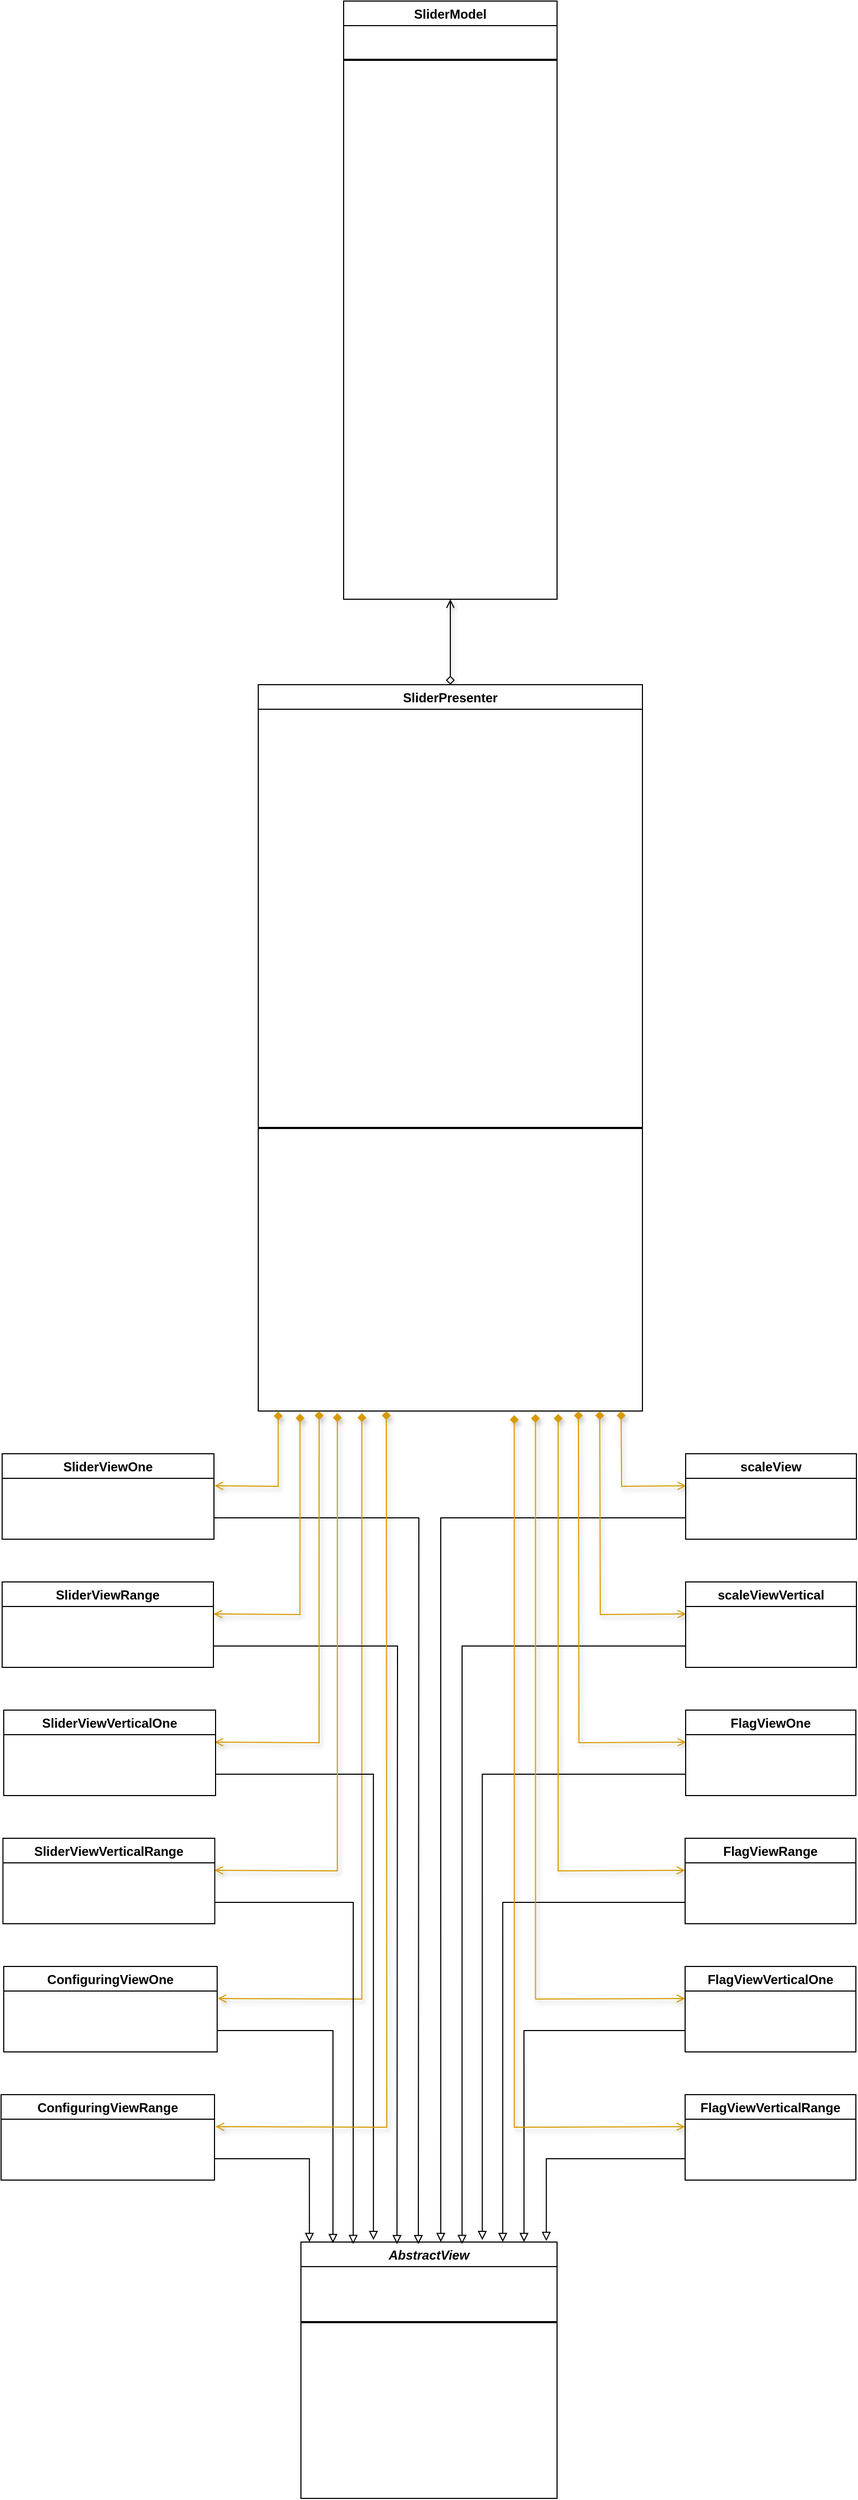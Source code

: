 <mxfile>
    <diagram id="OUbmnmgiFA35l-AEfBl3" name="Страница 1">
        <mxGraphModel dx="603" dy="683" grid="1" gridSize="10" guides="1" tooltips="1" connect="1" arrows="1" fold="1" page="1" pageScale="1" pageWidth="827" pageHeight="1169" math="0" shadow="0">
            <root>
                <mxCell id="0"/>
                <mxCell id="1" parent="0"/>
                <mxCell id="293" style="edgeStyle=orthogonalEdgeStyle;rounded=0;orthogonalLoop=1;jettySize=auto;html=1;exitX=0.5;exitY=1;exitDx=0;exitDy=0;entryX=0.5;entryY=0;entryDx=0;entryDy=0;shadow=1;endArrow=diamond;endFill=0;strokeWidth=1;startArrow=open;startFill=0;" edge="1" parent="1" source="3" target="72">
                    <mxGeometry relative="1" as="geometry"/>
                </mxCell>
                <mxCell id="3" value="SliderModel" style="swimlane;" parent="1" vertex="1">
                    <mxGeometry x="1160" width="200" height="560" as="geometry">
                        <mxRectangle x="314" y="80" width="100" height="23" as="alternateBounds"/>
                    </mxGeometry>
                </mxCell>
                <mxCell id="4" value="&lt;font color=&quot;#ffffff&quot;&gt;- state&lt;/font&gt;" style="text;html=1;align=left;verticalAlign=middle;resizable=0;points=[];autosize=1;" parent="3" vertex="1">
                    <mxGeometry x="10" y="30" width="50" height="20" as="geometry"/>
                </mxCell>
                <mxCell id="5" value="" style="line;strokeWidth=2;html=1;" parent="3" vertex="1">
                    <mxGeometry y="50" width="200" height="10" as="geometry"/>
                </mxCell>
                <mxCell id="8" value="&lt;div style=&quot;line-height: 19px&quot;&gt;&lt;font style=&quot;font-size: 12px&quot; color=&quot;#ffffff&quot;&gt;+ get&amp;nbsp;maxValue()&lt;/font&gt;&lt;/div&gt;" style="text;html=1;align=left;verticalAlign=middle;resizable=0;points=[];autosize=1;" parent="3" vertex="1">
                    <mxGeometry x="10" y="140" width="110" height="20" as="geometry"/>
                </mxCell>
                <mxCell id="9" value="&lt;div style=&quot;line-height: 19px&quot;&gt;&lt;font style=&quot;font-size: 12px&quot; color=&quot;#ffffff&quot;&gt;+ get fromValue()&lt;/font&gt;&lt;/div&gt;" style="text;html=1;align=left;verticalAlign=middle;resizable=0;points=[];autosize=1;" parent="3" vertex="1">
                    <mxGeometry x="10" y="80" width="110" height="20" as="geometry"/>
                </mxCell>
                <mxCell id="12" value="&lt;div style=&quot;line-height: 19px&quot;&gt;&lt;span style=&quot;color: rgb(255 , 255 , 255)&quot;&gt;+ get rangeValue()&lt;/span&gt;&lt;br&gt;&lt;/div&gt;" style="text;html=1;align=left;verticalAlign=middle;resizable=0;points=[];autosize=1;" parent="3" vertex="1">
                    <mxGeometry x="10" y="180" width="110" height="20" as="geometry"/>
                </mxCell>
                <mxCell id="13" value="&lt;div style=&quot;line-height: 19px&quot;&gt;&lt;span style=&quot;color: rgb(255 , 255 , 255)&quot;&gt;+ get flagValue()&lt;/span&gt;&lt;br&gt;&lt;/div&gt;" style="text;html=1;align=left;verticalAlign=middle;resizable=0;points=[];autosize=1;" parent="3" vertex="1">
                    <mxGeometry x="10" y="60" width="100" height="20" as="geometry"/>
                </mxCell>
                <mxCell id="14" value="&lt;div style=&quot;line-height: 19px&quot;&gt;&lt;span style=&quot;color: rgb(255 , 255 , 255)&quot;&gt;+ get scaleValue()&lt;/span&gt;&lt;br&gt;&lt;/div&gt;" style="text;html=1;align=left;verticalAlign=middle;resizable=0;points=[];autosize=1;" parent="3" vertex="1">
                    <mxGeometry x="9" y="200" width="110" height="20" as="geometry"/>
                </mxCell>
                <mxCell id="17" value="&lt;div style=&quot;line-height: 19px&quot;&gt;&lt;font style=&quot;font-size: 12px&quot; color=&quot;#ffffff&quot;&gt;+ set&amp;nbsp;maxValue(value)&lt;/font&gt;&lt;/div&gt;" style="text;html=1;align=left;verticalAlign=middle;resizable=0;points=[];autosize=1;" parent="3" vertex="1">
                    <mxGeometry x="10" y="380" width="130" height="20" as="geometry"/>
                </mxCell>
                <mxCell id="18" value="&lt;div style=&quot;line-height: 19px&quot;&gt;&lt;font style=&quot;font-size: 12px&quot; color=&quot;#ffffff&quot;&gt;+ set fromValue(value)&lt;/font&gt;&lt;/div&gt;" style="text;html=1;align=left;verticalAlign=middle;resizable=0;points=[];autosize=1;" parent="3" vertex="1">
                    <mxGeometry x="10" y="320" width="140" height="20" as="geometry"/>
                </mxCell>
                <mxCell id="21" value="&lt;div style=&quot;line-height: 19px&quot;&gt;&lt;font style=&quot;font-size: 12px&quot; color=&quot;#ffffff&quot;&gt;+ set rangeValue(value)&lt;/font&gt;&lt;/div&gt;" style="text;html=1;align=left;verticalAlign=middle;resizable=0;points=[];autosize=1;" parent="3" vertex="1">
                    <mxGeometry x="10" y="420" width="140" height="20" as="geometry"/>
                </mxCell>
                <mxCell id="22" value="&lt;div style=&quot;line-height: 19px&quot;&gt;&lt;font style=&quot;font-size: 12px&quot; color=&quot;#ffffff&quot;&gt;+ set flagValue(value)&lt;/font&gt;&lt;/div&gt;" style="text;html=1;align=left;verticalAlign=middle;resizable=0;points=[];autosize=1;" parent="3" vertex="1">
                    <mxGeometry x="10" y="300" width="130" height="20" as="geometry"/>
                </mxCell>
                <mxCell id="23" value="&lt;div style=&quot;line-height: 19px&quot;&gt;&lt;font style=&quot;font-size: 12px&quot; color=&quot;#ffffff&quot;&gt;+ set scaleValue(value)&lt;/font&gt;&lt;/div&gt;" style="text;html=1;align=left;verticalAlign=middle;resizable=0;points=[];autosize=1;" parent="3" vertex="1">
                    <mxGeometry x="10" y="440" width="140" height="20" as="geometry"/>
                </mxCell>
                <mxCell id="131" value="&lt;div style=&quot;line-height: 19px&quot;&gt;&lt;font style=&quot;font-size: 12px&quot; color=&quot;#ffffff&quot;&gt;+ get&amp;nbsp;mainValue()&lt;/font&gt;&lt;/div&gt;" style="text;html=1;align=left;verticalAlign=middle;resizable=0;points=[];autosize=1;" parent="3" vertex="1">
                    <mxGeometry x="10" y="120" width="110" height="20" as="geometry"/>
                </mxCell>
                <mxCell id="6" value="&lt;div style=&quot;line-height: 19px&quot;&gt;&lt;font style=&quot;font-size: 12px&quot; color=&quot;#ffffff&quot;&gt;+ get&amp;nbsp;minValue()&lt;/font&gt;&lt;/div&gt;" style="text;html=1;align=left;verticalAlign=middle;resizable=0;points=[];autosize=1;" parent="3" vertex="1">
                    <mxGeometry x="10" y="160" width="100" height="20" as="geometry"/>
                </mxCell>
                <mxCell id="10" value="&lt;div style=&quot;line-height: 19px&quot;&gt;&lt;span style=&quot;color: rgb(255 , 255 , 255)&quot;&gt;+ get stepValue()&lt;/span&gt;&lt;br&gt;&lt;/div&gt;" style="text;html=1;align=left;verticalAlign=middle;resizable=0;points=[];autosize=1;" parent="3" vertex="1">
                    <mxGeometry x="10" y="220" width="110" height="20" as="geometry"/>
                </mxCell>
                <mxCell id="129" value="&lt;div style=&quot;line-height: 19px&quot;&gt;&lt;font style=&quot;font-size: 12px&quot; color=&quot;#ffffff&quot;&gt;+ get toValue()&lt;/font&gt;&lt;/div&gt;" style="text;html=1;align=left;verticalAlign=middle;resizable=0;points=[];autosize=1;" parent="3" vertex="1">
                    <mxGeometry x="10" y="240" width="90" height="20" as="geometry"/>
                </mxCell>
                <mxCell id="11" value="&lt;div style=&quot;line-height: 19px&quot;&gt;&lt;span style=&quot;color: rgb(255 , 255 , 255)&quot;&gt;+ get viewValue()&lt;/span&gt;&lt;br&gt;&lt;/div&gt;" style="text;html=1;align=left;verticalAlign=middle;resizable=0;points=[];autosize=1;" parent="3" vertex="1">
                    <mxGeometry x="10" y="280" width="110" height="20" as="geometry"/>
                </mxCell>
                <mxCell id="132" value="&lt;div style=&quot;line-height: 19px&quot;&gt;&lt;font style=&quot;font-size: 12px&quot; color=&quot;#ffffff&quot;&gt;+ set&amp;nbsp;mainValue(value)&lt;/font&gt;&lt;/div&gt;" style="text;html=1;align=left;verticalAlign=middle;resizable=0;points=[];autosize=1;" parent="3" vertex="1">
                    <mxGeometry x="10" y="360" width="140" height="20" as="geometry"/>
                </mxCell>
                <mxCell id="16" value="&lt;div style=&quot;line-height: 19px&quot;&gt;&lt;font style=&quot;font-size: 12px&quot; color=&quot;#ffffff&quot;&gt;+ set&amp;nbsp;minValue(value)&lt;/font&gt;&lt;/div&gt;" style="text;html=1;align=left;verticalAlign=middle;resizable=0;points=[];autosize=1;" parent="3" vertex="1">
                    <mxGeometry x="10" y="400" width="130" height="20" as="geometry"/>
                </mxCell>
                <mxCell id="19" value="&lt;div style=&quot;line-height: 19px&quot;&gt;&lt;font style=&quot;font-size: 12px&quot; color=&quot;#ffffff&quot;&gt;+ set stepValue(value)&lt;/font&gt;&lt;/div&gt;" style="text;html=1;align=left;verticalAlign=middle;resizable=0;points=[];autosize=1;" parent="3" vertex="1">
                    <mxGeometry x="10" y="460" width="130" height="20" as="geometry"/>
                </mxCell>
                <mxCell id="130" value="&lt;div style=&quot;line-height: 19px&quot;&gt;&lt;font style=&quot;font-size: 12px&quot; color=&quot;#ffffff&quot;&gt;+ set toValue(value)&lt;/font&gt;&lt;/div&gt;" style="text;html=1;align=left;verticalAlign=middle;resizable=0;points=[];autosize=1;" parent="3" vertex="1">
                    <mxGeometry x="10" y="480" width="120" height="20" as="geometry"/>
                </mxCell>
                <mxCell id="20" value="&lt;div style=&quot;line-height: 19px&quot;&gt;&lt;font style=&quot;font-size: 12px&quot; color=&quot;#ffffff&quot;&gt;+ set viewValue(value)&lt;/font&gt;&lt;/div&gt;" style="text;html=1;align=left;verticalAlign=middle;resizable=0;points=[];autosize=1;" parent="3" vertex="1">
                    <mxGeometry x="10" y="520" width="140" height="20" as="geometry"/>
                </mxCell>
                <mxCell id="239" value="&lt;div style=&quot;line-height: 19px&quot;&gt;&lt;font style=&quot;font-size: 12px&quot; color=&quot;#ffffff&quot;&gt;+ set fromPercentValue(value)&lt;/font&gt;&lt;/div&gt;" style="text;html=1;align=left;verticalAlign=middle;resizable=0;points=[];autosize=1;" parent="3" vertex="1">
                    <mxGeometry x="10" y="340" width="180" height="20" as="geometry"/>
                </mxCell>
                <mxCell id="240" value="&lt;div style=&quot;line-height: 19px&quot;&gt;&lt;font style=&quot;font-size: 12px&quot; color=&quot;#ffffff&quot;&gt;+ get fromPercentValue()&lt;/font&gt;&lt;/div&gt;" style="text;html=1;align=left;verticalAlign=middle;resizable=0;points=[];autosize=1;" parent="3" vertex="1">
                    <mxGeometry x="10" y="100" width="150" height="20" as="geometry"/>
                </mxCell>
                <mxCell id="241" value="&lt;div style=&quot;line-height: 19px&quot;&gt;&lt;font style=&quot;font-size: 12px&quot; color=&quot;#ffffff&quot;&gt;+ get toPercentValue()&lt;/font&gt;&lt;/div&gt;" style="text;html=1;align=left;verticalAlign=middle;resizable=0;points=[];autosize=1;" parent="3" vertex="1">
                    <mxGeometry x="10" y="260" width="140" height="20" as="geometry"/>
                </mxCell>
                <mxCell id="242" value="&lt;div style=&quot;line-height: 19px&quot;&gt;&lt;font style=&quot;font-size: 12px&quot; color=&quot;#ffffff&quot;&gt;+ set toPercentValue(value)&lt;/font&gt;&lt;/div&gt;" style="text;html=1;align=left;verticalAlign=middle;resizable=0;points=[];autosize=1;" parent="3" vertex="1">
                    <mxGeometry x="10" y="500" width="160" height="20" as="geometry"/>
                </mxCell>
                <mxCell id="24" value="AbstractView" style="swimlane;fontStyle=3" parent="1" vertex="1">
                    <mxGeometry x="1120" y="2098" width="240" height="240" as="geometry"/>
                </mxCell>
                <mxCell id="27" value="&lt;div style=&quot;line-height: 19px&quot;&gt;&lt;font style=&quot;font-size: 12px&quot; color=&quot;#ffffff&quot;&gt;+ get element()&lt;/font&gt;&lt;/div&gt;" style="text;html=1;align=left;verticalAlign=middle;resizable=0;points=[];autosize=1;" parent="24" vertex="1">
                    <mxGeometry x="10" y="100" width="100" height="20" as="geometry"/>
                </mxCell>
                <mxCell id="28" value="&lt;div style=&quot;line-height: 19px&quot;&gt;&lt;font style=&quot;font-size: 12px&quot; color=&quot;#ffffff&quot;&gt;# get className()&lt;/font&gt;&lt;/div&gt;" style="text;html=1;align=left;verticalAlign=middle;resizable=0;points=[];autosize=1;" parent="24" vertex="1">
                    <mxGeometry x="10" y="80" width="110" height="20" as="geometry"/>
                </mxCell>
                <mxCell id="29" value="&lt;div style=&quot;line-height: 19px&quot;&gt;&lt;font style=&quot;font-size: 12px&quot; color=&quot;#ffffff&quot;&gt;# get template()&lt;/font&gt;&lt;/div&gt;" style="text;html=1;align=left;verticalAlign=middle;resizable=0;points=[];autosize=1;" parent="24" vertex="1">
                    <mxGeometry x="10" y="140" width="100" height="20" as="geometry"/>
                </mxCell>
                <mxCell id="32" value="&lt;div style=&quot;line-height: 19px&quot;&gt;&lt;span style=&quot;color: rgb(255 , 255 , 255)&quot;&gt;# bind()&lt;/span&gt;&lt;br&gt;&lt;/div&gt;" style="text;html=1;align=left;verticalAlign=middle;resizable=0;points=[];autosize=1;" parent="24" vertex="1">
                    <mxGeometry x="10" y="160" width="60" height="20" as="geometry"/>
                </mxCell>
                <mxCell id="33" value="&lt;div style=&quot;line-height: 19px&quot;&gt;&lt;span style=&quot;color: rgb(255 , 255 , 255)&quot;&gt;- createElement(&lt;/span&gt;&lt;span style=&quot;color: rgb(255 , 255 , 255)&quot;&gt;template,&amp;nbsp;&lt;/span&gt;&lt;span style=&quot;color: rgb(255 , 255 , 255)&quot;&gt;className&lt;/span&gt;&lt;span style=&quot;color: rgb(255 , 255 , 255)&quot;&gt;)&lt;/span&gt;&lt;/div&gt;" style="text;html=1;align=left;verticalAlign=middle;resizable=0;points=[];autosize=1;" parent="24" vertex="1">
                    <mxGeometry x="10" y="180" width="220" height="20" as="geometry"/>
                </mxCell>
                <mxCell id="43" value="&lt;font color=&quot;#ffffff&quot;&gt;- elem&lt;/font&gt;" style="text;html=1;align=left;verticalAlign=middle;resizable=0;points=[];autosize=1;" parent="24" vertex="1">
                    <mxGeometry x="10" y="30" width="50" height="20" as="geometry"/>
                </mxCell>
                <mxCell id="44" value="" style="line;strokeWidth=2;html=1;" parent="24" vertex="1">
                    <mxGeometry y="70" width="240" height="10" as="geometry"/>
                </mxCell>
                <mxCell id="95" value="&lt;font color=&quot;#ffffff&quot;&gt;+ sliderModel&lt;/font&gt;" style="text;html=1;align=left;verticalAlign=middle;resizable=0;points=[];autosize=1;" parent="24" vertex="1">
                    <mxGeometry x="10" y="50" width="90" height="20" as="geometry"/>
                </mxCell>
                <mxCell id="31" value="&lt;div style=&quot;line-height: 19px&quot;&gt;&lt;span style=&quot;color: rgb(255 , 255 , 255)&quot;&gt;- render()&lt;/span&gt;&lt;br&gt;&lt;/div&gt;" style="text;html=1;align=left;verticalAlign=middle;resizable=0;points=[];autosize=1;" parent="24" vertex="1">
                    <mxGeometry x="10" y="200" width="70" height="20" as="geometry"/>
                </mxCell>
                <mxCell id="238" value="&lt;div style=&quot;line-height: 19px&quot;&gt;&lt;font style=&quot;font-size: 12px&quot; color=&quot;#ffffff&quot;&gt;+ get newElement()&lt;/font&gt;&lt;/div&gt;" style="text;html=1;align=left;verticalAlign=middle;resizable=0;points=[];autosize=1;" parent="24" vertex="1">
                    <mxGeometry x="10" y="120" width="120" height="20" as="geometry"/>
                </mxCell>
                <mxCell id="267" style="edgeStyle=orthogonalEdgeStyle;rounded=0;orthogonalLoop=1;jettySize=auto;html=1;endArrow=block;endFill=0;exitX=1;exitY=0.75;exitDx=0;exitDy=0;" edge="1" parent="1" source="65">
                    <mxGeometry relative="1" as="geometry">
                        <mxPoint x="1039" y="1460" as="sourcePoint"/>
                        <mxPoint x="1230" y="2100" as="targetPoint"/>
                    </mxGeometry>
                </mxCell>
                <mxCell id="294" style="edgeStyle=orthogonalEdgeStyle;rounded=0;orthogonalLoop=1;jettySize=auto;html=1;entryX=0.031;entryY=1.009;entryDx=0;entryDy=0;entryPerimeter=0;shadow=1;startArrow=open;startFill=0;endArrow=diamond;endFill=1;strokeWidth=1;strokeColor=#d79b00;gradientColor=#ffa500;fillColor=#ffcd28;" edge="1" parent="1" target="256">
                    <mxGeometry relative="1" as="geometry">
                        <mxPoint x="1039" y="1390" as="sourcePoint"/>
                    </mxGeometry>
                </mxCell>
                <mxCell id="65" value="SliderViewOne" style="swimlane;" parent="1" vertex="1">
                    <mxGeometry x="840" y="1360" width="198.5" height="80" as="geometry"/>
                </mxCell>
                <mxCell id="66" value="&lt;div style=&quot;line-height: 19px&quot;&gt;&lt;br&gt;&lt;/div&gt;" style="text;html=1;align=left;verticalAlign=middle;resizable=0;points=[];autosize=1;" parent="65" vertex="1">
                    <mxGeometry x="8" y="90" width="20" height="20" as="geometry"/>
                </mxCell>
                <mxCell id="213" value="&lt;div style=&quot;line-height: 19px&quot;&gt;&lt;font style=&quot;font-size: 12px&quot; color=&quot;#ffffff&quot;&gt;+ sliderMoueOver(evt)&lt;/font&gt;&lt;/div&gt;" style="text;html=1;align=left;verticalAlign=middle;resizable=0;points=[];autosize=1;" parent="65" vertex="1">
                    <mxGeometry x="8" y="30" width="130" height="20" as="geometry"/>
                </mxCell>
                <mxCell id="72" value="SliderPresenter" style="swimlane;" parent="1" vertex="1">
                    <mxGeometry x="1080" y="640" width="360" height="680" as="geometry">
                        <mxRectangle x="314" y="80" width="100" height="23" as="alternateBounds"/>
                    </mxGeometry>
                </mxCell>
                <mxCell id="75" value="&lt;div style=&quot;line-height: 19px&quot;&gt;&lt;font style=&quot;font-size: 12px&quot; color=&quot;#ffffff&quot;&gt;+ init(obj)&lt;/font&gt;&lt;/div&gt;" style="text;html=1;align=left;verticalAlign=middle;resizable=0;points=[];autosize=1;" parent="72" vertex="1">
                    <mxGeometry x="10" y="440" width="70" height="20" as="geometry"/>
                </mxCell>
                <mxCell id="115" value="" style="line;strokeWidth=2;html=1;" parent="72" vertex="1">
                    <mxGeometry y="410" width="360" height="10" as="geometry"/>
                </mxCell>
                <mxCell id="133" value="&lt;div style=&quot;line-height: 19px&quot;&gt;&lt;font style=&quot;font-size: 12px&quot; color=&quot;#ffffff&quot;&gt;- setInModelValue(key, value)&lt;/font&gt;&lt;/div&gt;" style="text;html=1;align=left;verticalAlign=middle;resizable=0;points=[];autosize=1;" parent="72" vertex="1">
                    <mxGeometry x="10" y="480" width="170" height="20" as="geometry"/>
                </mxCell>
                <mxCell id="109" value="&lt;font color=&quot;#ffffff&quot;&gt;+ sliderModel&lt;/font&gt;" style="text;html=1;align=left;verticalAlign=middle;resizable=0;points=[];autosize=1;" parent="72" vertex="1">
                    <mxGeometry x="10" y="30" width="90" height="20" as="geometry"/>
                </mxCell>
                <mxCell id="145" value="&lt;font color=&quot;#ffffff&quot;&gt;+ sliderViewOne&lt;/font&gt;" style="text;html=1;align=left;verticalAlign=middle;resizable=0;points=[];autosize=1;" parent="72" vertex="1">
                    <mxGeometry x="10" y="50" width="100" height="20" as="geometry"/>
                </mxCell>
                <mxCell id="146" value="&lt;font color=&quot;#ffffff&quot;&gt;+ sliderViewRange&lt;/font&gt;" style="text;html=1;align=left;verticalAlign=middle;resizable=0;points=[];autosize=1;" parent="72" vertex="1">
                    <mxGeometry x="10" y="70" width="120" height="20" as="geometry"/>
                </mxCell>
                <mxCell id="91" value="&lt;div style=&quot;line-height: 19px&quot;&gt;&lt;font style=&quot;font-size: 12px&quot; color=&quot;#ffffff&quot;&gt;- showSliderView(className)&lt;/font&gt;&lt;/div&gt;" style="text;html=1;align=left;verticalAlign=middle;resizable=0;points=[];autosize=1;" parent="72" vertex="1">
                    <mxGeometry x="10" y="560" width="170" height="20" as="geometry"/>
                </mxCell>
                <mxCell id="156" value="&lt;font color=&quot;#ffffff&quot;&gt;+ sliderViewVerticalOne&lt;/font&gt;" style="text;html=1;align=left;verticalAlign=middle;resizable=0;points=[];autosize=1;" parent="72" vertex="1">
                    <mxGeometry x="10" y="90" width="140" height="20" as="geometry"/>
                </mxCell>
                <mxCell id="157" value="&lt;font color=&quot;#ffffff&quot;&gt;+ sliderViewVerticalRange&lt;/font&gt;" style="text;html=1;align=left;verticalAlign=middle;resizable=0;points=[];autosize=1;" parent="72" vertex="1">
                    <mxGeometry x="10" y="110" width="160" height="20" as="geometry"/>
                </mxCell>
                <mxCell id="170" value="&lt;div style=&quot;line-height: 19px&quot;&gt;&lt;font style=&quot;font-size: 12px&quot; color=&quot;#ffffff&quot;&gt;- showConfiguringView(className)&lt;/font&gt;&lt;/div&gt;" style="text;html=1;align=left;verticalAlign=middle;resizable=0;points=[];autosize=1;" parent="72" vertex="1">
                    <mxGeometry x="10" y="500" width="210" height="20" as="geometry"/>
                </mxCell>
                <mxCell id="113" value="&lt;font color=&quot;#ffffff&quot;&gt;+ configuringViewOne&lt;/font&gt;" style="text;html=1;align=left;verticalAlign=middle;resizable=0;points=[];autosize=1;" parent="72" vertex="1">
                    <mxGeometry x="10" y="130" width="130" height="20" as="geometry"/>
                </mxCell>
                <mxCell id="179" value="&lt;font color=&quot;#ffffff&quot;&gt;+ configuringViewRange&lt;/font&gt;" style="text;html=1;align=left;verticalAlign=middle;resizable=0;points=[];autosize=1;" parent="72" vertex="1">
                    <mxGeometry x="10" y="150" width="150" height="20" as="geometry"/>
                </mxCell>
                <mxCell id="112" value="&lt;font color=&quot;#ffffff&quot;&gt;+ scaleView&lt;/font&gt;" style="text;html=1;align=left;verticalAlign=middle;resizable=0;points=[];autosize=1;" parent="72" vertex="1">
                    <mxGeometry x="10" y="170" width="80" height="20" as="geometry"/>
                </mxCell>
                <mxCell id="180" value="&lt;font color=&quot;#ffffff&quot;&gt;+ scaleViewVertical&lt;/font&gt;" style="text;html=1;align=left;verticalAlign=middle;resizable=0;points=[];autosize=1;" parent="72" vertex="1">
                    <mxGeometry x="10" y="190" width="120" height="20" as="geometry"/>
                </mxCell>
                <mxCell id="111" value="&lt;font color=&quot;#ffffff&quot;&gt;+ flagViewOne&lt;/font&gt;" style="text;html=1;align=left;verticalAlign=middle;resizable=0;points=[];autosize=1;" parent="72" vertex="1">
                    <mxGeometry x="10" y="210" width="90" height="20" as="geometry"/>
                </mxCell>
                <mxCell id="202" value="&lt;font color=&quot;#ffffff&quot;&gt;+ flagViewRange&lt;/font&gt;" style="text;html=1;align=left;verticalAlign=middle;resizable=0;points=[];autosize=1;" parent="72" vertex="1">
                    <mxGeometry x="10" y="230" width="110" height="20" as="geometry"/>
                </mxCell>
                <mxCell id="203" value="&lt;font color=&quot;#ffffff&quot;&gt;+ flagViewVerticalOne&lt;/font&gt;" style="text;html=1;align=left;verticalAlign=middle;resizable=0;points=[];autosize=1;" parent="72" vertex="1">
                    <mxGeometry x="10" y="250" width="130" height="20" as="geometry"/>
                </mxCell>
                <mxCell id="204" value="&lt;font color=&quot;#ffffff&quot;&gt;+ flagViewVerticalRange&lt;/font&gt;" style="text;html=1;align=left;verticalAlign=middle;resizable=0;points=[];autosize=1;" parent="72" vertex="1">
                    <mxGeometry x="10" y="270" width="150" height="20" as="geometry"/>
                </mxCell>
                <mxCell id="205" value="&lt;div style=&quot;line-height: 19px&quot;&gt;&lt;font style=&quot;font-size: 12px&quot; color=&quot;#ffffff&quot;&gt;- showFlagView(className)&lt;/font&gt;&lt;/div&gt;" style="text;html=1;align=left;verticalAlign=middle;resizable=0;points=[];autosize=1;" parent="72" vertex="1">
                    <mxGeometry x="10" y="520" width="170" height="20" as="geometry"/>
                </mxCell>
                <mxCell id="206" value="&lt;div style=&quot;line-height: 19px&quot;&gt;&lt;font style=&quot;font-size: 12px&quot; color=&quot;#ffffff&quot;&gt;- showScaleView(className)&lt;/font&gt;&lt;/div&gt;" style="text;html=1;align=left;verticalAlign=middle;resizable=0;points=[];autosize=1;" parent="72" vertex="1">
                    <mxGeometry x="10" y="540" width="170" height="20" as="geometry"/>
                </mxCell>
                <mxCell id="233" value="&lt;div style=&quot;line-height: 19px&quot;&gt;&lt;font style=&quot;font-size: 12px&quot; color=&quot;#ffffff&quot;&gt;- sliderViewOne.sliderMouseOver(evt)&lt;/font&gt;&lt;/div&gt;" style="text;html=1;align=left;verticalAlign=middle;resizable=0;points=[];autosize=1;" parent="72" vertex="1">
                    <mxGeometry x="10" y="330" width="220" height="20" as="geometry"/>
                </mxCell>
                <mxCell id="234" value="&lt;div style=&quot;line-height: 19px&quot;&gt;&lt;font style=&quot;font-size: 12px&quot; color=&quot;#ffffff&quot;&gt;- sliderMouseOver(evt)&lt;/font&gt;&lt;/div&gt;" style="text;html=1;align=left;verticalAlign=middle;resizable=0;points=[];autosize=1;" parent="72" vertex="1">
                    <mxGeometry x="10" y="580" width="140" height="20" as="geometry"/>
                </mxCell>
                <mxCell id="235" value="&lt;div style=&quot;line-height: 19px&quot;&gt;&lt;font style=&quot;font-size: 12px&quot; color=&quot;#ffffff&quot;&gt;- sliderViewRange.sliderMouseOver(evt)&lt;/font&gt;&lt;/div&gt;" style="text;html=1;align=left;verticalAlign=middle;resizable=0;points=[];autosize=1;" parent="72" vertex="1">
                    <mxGeometry x="10" y="350" width="230" height="20" as="geometry"/>
                </mxCell>
                <mxCell id="236" value="&lt;div style=&quot;line-height: 19px&quot;&gt;&lt;font style=&quot;font-size: 12px&quot; color=&quot;#ffffff&quot;&gt;- sliderViewVerticalRange.sliderMouseOver(evt)&lt;/font&gt;&lt;/div&gt;" style="text;html=1;align=left;verticalAlign=middle;resizable=0;points=[];autosize=1;" parent="72" vertex="1">
                    <mxGeometry x="10" y="390" width="270" height="20" as="geometry"/>
                </mxCell>
                <mxCell id="237" value="&lt;div style=&quot;line-height: 19px&quot;&gt;&lt;font style=&quot;font-size: 12px&quot; color=&quot;#ffffff&quot;&gt;- sliderViewVerticalOne.sliderMouseOver(evt)&lt;/font&gt;&lt;/div&gt;" style="text;html=1;align=left;verticalAlign=middle;resizable=0;points=[];autosize=1;" parent="72" vertex="1">
                    <mxGeometry x="10" y="370" width="260" height="20" as="geometry"/>
                </mxCell>
                <mxCell id="251" value="&lt;div style=&quot;line-height: 19px&quot;&gt;&lt;font style=&quot;font-size: 12px&quot; color=&quot;#ffffff&quot;&gt;- configuringViewOne.inputChange(evt)&lt;/font&gt;&lt;/div&gt;" style="text;html=1;align=left;verticalAlign=middle;resizable=0;points=[];autosize=1;" parent="72" vertex="1">
                    <mxGeometry x="10" y="290" width="230" height="20" as="geometry"/>
                </mxCell>
                <mxCell id="252" value="&lt;div style=&quot;line-height: 19px&quot;&gt;&lt;font style=&quot;font-size: 12px&quot; color=&quot;#ffffff&quot;&gt;- configuringViewRange.inputChange(evt)&lt;/font&gt;&lt;/div&gt;" style="text;html=1;align=left;verticalAlign=middle;resizable=0;points=[];autosize=1;" parent="72" vertex="1">
                    <mxGeometry x="10" y="310" width="240" height="20" as="geometry"/>
                </mxCell>
                <mxCell id="253" value="&lt;div style=&quot;line-height: 19px&quot;&gt;&lt;font style=&quot;font-size: 12px&quot; color=&quot;#ffffff&quot;&gt;- inputChange(evt)&lt;/font&gt;&lt;/div&gt;" style="text;html=1;align=left;verticalAlign=middle;resizable=0;points=[];autosize=1;" parent="72" vertex="1">
                    <mxGeometry x="10" y="460" width="110" height="20" as="geometry"/>
                </mxCell>
                <mxCell id="254" value="&lt;div style=&quot;line-height: 19px&quot;&gt;&lt;font style=&quot;font-size: 12px&quot; color=&quot;#ffffff&quot;&gt;- getClassName(main)&lt;/font&gt;&lt;/div&gt;" style="text;html=1;align=left;verticalAlign=middle;resizable=0;points=[];autosize=1;" parent="72" vertex="1">
                    <mxGeometry x="10" y="420" width="140" height="20" as="geometry"/>
                </mxCell>
                <mxCell id="255" value="&lt;div style=&quot;line-height: 19px&quot;&gt;&lt;font style=&quot;font-size: 12px&quot; color=&quot;#ffffff&quot;&gt;- scaleClick(toggle, slider, min, max, step,&lt;/font&gt;&lt;/div&gt;&lt;div style=&quot;line-height: 19px&quot;&gt;&lt;font style=&quot;font-size: 12px&quot; color=&quot;#ffffff&quot;&gt;&amp;nbsp; &amp;nbsp; toggleCoords, sliderCoords)&lt;/font&gt;&lt;/div&gt;" style="text;html=1;align=left;verticalAlign=middle;resizable=0;points=[];autosize=1;" parent="72" vertex="1">
                    <mxGeometry x="10" y="600" width="240" height="40" as="geometry"/>
                </mxCell>
                <mxCell id="256" value="&lt;div style=&quot;line-height: 19px&quot;&gt;&lt;font style=&quot;font-size: 12px&quot; color=&quot;#ffffff&quot;&gt;- toggleMouseDown(toggle, slider, min, max, step,&lt;/font&gt;&lt;/div&gt;&lt;div style=&quot;line-height: 19px&quot;&gt;&lt;font style=&quot;font-size: 12px&quot; color=&quot;#ffffff&quot;&gt;&amp;nbsp; &amp;nbsp; toggleCoords, sliderCoords)&lt;/font&gt;&lt;/div&gt;" style="text;html=1;align=left;verticalAlign=middle;resizable=0;points=[];autosize=1;" parent="72" vertex="1">
                    <mxGeometry x="10" y="640" width="280" height="40" as="geometry"/>
                </mxCell>
                <mxCell id="263" style="edgeStyle=orthogonalEdgeStyle;rounded=0;orthogonalLoop=1;jettySize=auto;html=1;entryX=0.125;entryY=0.004;entryDx=0;entryDy=0;entryPerimeter=0;endArrow=block;endFill=0;exitX=1;exitY=0.75;exitDx=0;exitDy=0;" edge="1" parent="1" source="158" target="24">
                    <mxGeometry relative="1" as="geometry">
                        <mxPoint x="1040" y="2100" as="sourcePoint"/>
                    </mxGeometry>
                </mxCell>
                <mxCell id="298" style="edgeStyle=orthogonalEdgeStyle;rounded=0;orthogonalLoop=1;jettySize=auto;html=1;entryX=0.311;entryY=1.05;entryDx=0;entryDy=0;entryPerimeter=0;shadow=1;startArrow=open;startFill=0;endArrow=diamond;endFill=1;strokeWidth=1;gradientColor=#ffa500;fillColor=#ffcd28;strokeColor=#d79b00;" edge="1" parent="1" target="256">
                    <mxGeometry relative="1" as="geometry">
                        <mxPoint x="1042" y="1870" as="sourcePoint"/>
                    </mxGeometry>
                </mxCell>
                <mxCell id="158" value="ConfiguringViewOne" style="swimlane;" parent="1" vertex="1">
                    <mxGeometry x="841.5" y="1840" width="200" height="80" as="geometry"/>
                </mxCell>
                <mxCell id="159" value="&lt;div style=&quot;line-height: 19px&quot;&gt;&lt;br&gt;&lt;/div&gt;" style="text;html=1;align=left;verticalAlign=middle;resizable=0;points=[];autosize=1;" parent="158" vertex="1">
                    <mxGeometry x="8" y="90" width="20" height="20" as="geometry"/>
                </mxCell>
                <mxCell id="244" value="&lt;div style=&quot;line-height: 19px&quot;&gt;&lt;font style=&quot;font-size: 12px&quot; color=&quot;#ffffff&quot;&gt;+ inputChange(evt)&lt;/font&gt;&lt;/div&gt;" style="text;html=1;align=left;verticalAlign=middle;resizable=0;points=[];autosize=1;" parent="158" vertex="1">
                    <mxGeometry x="8" y="30" width="120" height="20" as="geometry"/>
                </mxCell>
                <mxCell id="273" style="edgeStyle=orthogonalEdgeStyle;rounded=0;orthogonalLoop=1;jettySize=auto;html=1;exitX=0;exitY=0.75;exitDx=0;exitDy=0;entryX=0.546;entryY=0;entryDx=0;entryDy=0;entryPerimeter=0;endArrow=block;endFill=0;" edge="1" parent="1" source="171" target="24">
                    <mxGeometry relative="1" as="geometry"/>
                </mxCell>
                <mxCell id="301" style="edgeStyle=orthogonalEdgeStyle;rounded=0;orthogonalLoop=1;jettySize=auto;html=1;shadow=1;startArrow=open;startFill=0;endArrow=diamond;endFill=1;strokeColor=#d79b00;strokeWidth=1;gradientColor=#ffa500;fillColor=#ffcd28;" edge="1" parent="1">
                    <mxGeometry relative="1" as="geometry">
                        <mxPoint x="1420" y="1320" as="targetPoint"/>
                        <mxPoint x="1481" y="1390" as="sourcePoint"/>
                    </mxGeometry>
                </mxCell>
                <mxCell id="171" value="scaleView" style="swimlane;" parent="1" vertex="1">
                    <mxGeometry x="1480.5" y="1360" width="160" height="80" as="geometry"/>
                </mxCell>
                <mxCell id="172" value="&lt;div style=&quot;line-height: 19px&quot;&gt;&lt;br&gt;&lt;/div&gt;" style="text;html=1;align=left;verticalAlign=middle;resizable=0;points=[];autosize=1;" parent="171" vertex="1">
                    <mxGeometry x="8" y="90" width="20" height="20" as="geometry"/>
                </mxCell>
                <mxCell id="174" value="&lt;div style=&quot;line-height: 19px&quot;&gt;&lt;br&gt;&lt;/div&gt;" style="text;html=1;align=left;verticalAlign=middle;resizable=0;points=[];autosize=1;" parent="171" vertex="1">
                    <mxGeometry x="8" y="50" width="20" height="20" as="geometry"/>
                </mxCell>
                <mxCell id="272" style="edgeStyle=orthogonalEdgeStyle;rounded=0;orthogonalLoop=1;jettySize=auto;html=1;exitX=0;exitY=0.75;exitDx=0;exitDy=0;entryX=0.629;entryY=0.008;entryDx=0;entryDy=0;entryPerimeter=0;endArrow=block;endFill=0;" edge="1" parent="1" source="175" target="24">
                    <mxGeometry relative="1" as="geometry"/>
                </mxCell>
                <mxCell id="302" style="edgeStyle=orthogonalEdgeStyle;rounded=0;orthogonalLoop=1;jettySize=auto;html=1;shadow=1;startArrow=open;startFill=0;endArrow=diamond;endFill=1;strokeColor=#d79b00;strokeWidth=1;gradientColor=#ffa500;fillColor=#ffcd28;" edge="1" parent="1">
                    <mxGeometry relative="1" as="geometry">
                        <mxPoint x="1400.0" y="1320" as="targetPoint"/>
                        <mxPoint x="1481" y="1510" as="sourcePoint"/>
                    </mxGeometry>
                </mxCell>
                <mxCell id="175" value="scaleViewVertical" style="swimlane;" parent="1" vertex="1">
                    <mxGeometry x="1480.5" y="1480" width="160" height="80" as="geometry"/>
                </mxCell>
                <mxCell id="176" value="&lt;div style=&quot;line-height: 19px&quot;&gt;&lt;br&gt;&lt;/div&gt;" style="text;html=1;align=left;verticalAlign=middle;resizable=0;points=[];autosize=1;" parent="175" vertex="1">
                    <mxGeometry x="8" y="90" width="20" height="20" as="geometry"/>
                </mxCell>
                <mxCell id="271" style="edgeStyle=orthogonalEdgeStyle;rounded=0;orthogonalLoop=1;jettySize=auto;html=1;exitX=0;exitY=0.75;exitDx=0;exitDy=0;entryX=0.708;entryY=-0.008;entryDx=0;entryDy=0;entryPerimeter=0;endArrow=block;endFill=0;" edge="1" parent="1" source="182" target="24">
                    <mxGeometry relative="1" as="geometry"/>
                </mxCell>
                <mxCell id="303" style="edgeStyle=orthogonalEdgeStyle;rounded=0;orthogonalLoop=1;jettySize=auto;html=1;shadow=1;startArrow=open;startFill=0;endArrow=diamond;endFill=1;strokeColor=#d79b00;strokeWidth=1;gradientColor=#ffa500;fillColor=#ffcd28;" edge="1" parent="1">
                    <mxGeometry relative="1" as="geometry">
                        <mxPoint x="1380" y="1320" as="targetPoint"/>
                        <mxPoint x="1481" y="1630" as="sourcePoint"/>
                    </mxGeometry>
                </mxCell>
                <mxCell id="182" value="FlagViewOne" style="swimlane;" parent="1" vertex="1">
                    <mxGeometry x="1480.5" y="1600" width="159.5" height="80" as="geometry"/>
                </mxCell>
                <mxCell id="183" value="&lt;div style=&quot;line-height: 19px&quot;&gt;&lt;br&gt;&lt;/div&gt;" style="text;html=1;align=left;verticalAlign=middle;resizable=0;points=[];autosize=1;" parent="182" vertex="1">
                    <mxGeometry x="8" y="90" width="20" height="20" as="geometry"/>
                </mxCell>
                <mxCell id="270" style="edgeStyle=orthogonalEdgeStyle;rounded=0;orthogonalLoop=1;jettySize=auto;html=1;exitX=0;exitY=0.75;exitDx=0;exitDy=0;entryX=0.788;entryY=0;entryDx=0;entryDy=0;entryPerimeter=0;endArrow=block;endFill=0;" edge="1" parent="1" source="189" target="24">
                    <mxGeometry relative="1" as="geometry"/>
                </mxCell>
                <mxCell id="304" style="edgeStyle=orthogonalEdgeStyle;rounded=0;orthogonalLoop=1;jettySize=auto;html=1;entryX=0.968;entryY=1.068;entryDx=0;entryDy=0;entryPerimeter=0;shadow=1;startArrow=open;startFill=0;endArrow=diamond;endFill=1;strokeColor=#d79b00;strokeWidth=1;gradientColor=#ffa500;fillColor=#ffcd28;" edge="1" parent="1" target="256">
                    <mxGeometry relative="1" as="geometry">
                        <mxPoint x="1480" y="1750" as="sourcePoint"/>
                    </mxGeometry>
                </mxCell>
                <mxCell id="189" value="FlagViewRange" style="swimlane;" parent="1" vertex="1">
                    <mxGeometry x="1480" y="1720" width="160" height="80" as="geometry"/>
                </mxCell>
                <mxCell id="190" value="&lt;div style=&quot;line-height: 19px&quot;&gt;&lt;br&gt;&lt;/div&gt;" style="text;html=1;align=left;verticalAlign=middle;resizable=0;points=[];autosize=1;" parent="189" vertex="1">
                    <mxGeometry x="8" y="90" width="20" height="20" as="geometry"/>
                </mxCell>
                <mxCell id="269" style="edgeStyle=orthogonalEdgeStyle;rounded=0;orthogonalLoop=1;jettySize=auto;html=1;exitX=0;exitY=0.75;exitDx=0;exitDy=0;entryX=0.871;entryY=0;entryDx=0;entryDy=0;entryPerimeter=0;endArrow=block;endFill=0;" edge="1" parent="1" source="194" target="24">
                    <mxGeometry relative="1" as="geometry"/>
                </mxCell>
                <mxCell id="305" style="edgeStyle=orthogonalEdgeStyle;rounded=0;orthogonalLoop=1;jettySize=auto;html=1;entryX=0.892;entryY=1.068;entryDx=0;entryDy=0;entryPerimeter=0;shadow=1;startArrow=open;startFill=0;endArrow=diamond;endFill=1;strokeColor=#d79b00;strokeWidth=1;gradientColor=#ffa500;fillColor=#ffcd28;" edge="1" parent="1" target="256">
                    <mxGeometry relative="1" as="geometry">
                        <mxPoint x="1480" y="1870" as="sourcePoint"/>
                    </mxGeometry>
                </mxCell>
                <mxCell id="194" value="FlagViewVerticalOne" style="swimlane;" parent="1" vertex="1">
                    <mxGeometry x="1480" y="1840" width="160" height="80" as="geometry"/>
                </mxCell>
                <mxCell id="195" value="&lt;div style=&quot;line-height: 19px&quot;&gt;&lt;br&gt;&lt;/div&gt;" style="text;html=1;align=left;verticalAlign=middle;resizable=0;points=[];autosize=1;" parent="194" vertex="1">
                    <mxGeometry x="8" y="90" width="20" height="20" as="geometry"/>
                </mxCell>
                <mxCell id="268" style="edgeStyle=orthogonalEdgeStyle;rounded=0;orthogonalLoop=1;jettySize=auto;html=1;exitX=0;exitY=0.75;exitDx=0;exitDy=0;entryX=0.958;entryY=-0.004;entryDx=0;entryDy=0;entryPerimeter=0;endArrow=block;endFill=0;" edge="1" parent="1" source="198" target="24">
                    <mxGeometry relative="1" as="geometry"/>
                </mxCell>
                <mxCell id="306" style="edgeStyle=orthogonalEdgeStyle;rounded=0;orthogonalLoop=1;jettySize=auto;html=1;entryX=0.821;entryY=1.097;entryDx=0;entryDy=0;entryPerimeter=0;shadow=1;startArrow=open;startFill=0;endArrow=diamond;endFill=1;strokeColor=#d79b00;strokeWidth=1;gradientColor=#ffa500;fillColor=#ffcd28;" edge="1" parent="1" target="256">
                    <mxGeometry relative="1" as="geometry">
                        <mxPoint x="1480" y="1990" as="sourcePoint"/>
                    </mxGeometry>
                </mxCell>
                <mxCell id="198" value="FlagViewVerticalRange" style="swimlane;" parent="1" vertex="1">
                    <mxGeometry x="1480" y="1960" width="160" height="80" as="geometry"/>
                </mxCell>
                <mxCell id="199" value="&lt;div style=&quot;line-height: 19px&quot;&gt;&lt;br&gt;&lt;/div&gt;" style="text;html=1;align=left;verticalAlign=middle;resizable=0;points=[];autosize=1;" parent="198" vertex="1">
                    <mxGeometry x="8" y="90" width="20" height="20" as="geometry"/>
                </mxCell>
                <mxCell id="266" style="edgeStyle=orthogonalEdgeStyle;rounded=0;orthogonalLoop=1;jettySize=auto;html=1;endArrow=block;endFill=0;exitX=1;exitY=0.75;exitDx=0;exitDy=0;" edge="1" parent="1" source="215">
                    <mxGeometry relative="1" as="geometry">
                        <mxPoint x="1040" y="1620" as="sourcePoint"/>
                        <mxPoint x="1210" y="2100" as="targetPoint"/>
                    </mxGeometry>
                </mxCell>
                <mxCell id="295" style="edgeStyle=orthogonalEdgeStyle;rounded=0;orthogonalLoop=1;jettySize=auto;html=1;entryX=0.104;entryY=1.06;entryDx=0;entryDy=0;entryPerimeter=0;shadow=1;startArrow=open;startFill=0;endArrow=diamond;endFill=1;strokeWidth=1;fillColor=#ffcd28;strokeColor=#d79b00;gradientColor=#ffa500;" edge="1" parent="1" target="256">
                    <mxGeometry relative="1" as="geometry">
                        <mxPoint x="1038" y="1510" as="sourcePoint"/>
                    </mxGeometry>
                </mxCell>
                <mxCell id="215" value="SliderViewRange" style="swimlane;" parent="1" vertex="1">
                    <mxGeometry x="840" y="1480" width="198" height="80" as="geometry"/>
                </mxCell>
                <mxCell id="216" value="&lt;div style=&quot;line-height: 19px&quot;&gt;&lt;br&gt;&lt;/div&gt;" style="text;html=1;align=left;verticalAlign=middle;resizable=0;points=[];autosize=1;" parent="215" vertex="1">
                    <mxGeometry x="8" y="90" width="20" height="20" as="geometry"/>
                </mxCell>
                <mxCell id="220" value="&lt;div style=&quot;line-height: 19px&quot;&gt;&lt;font style=&quot;font-size: 12px&quot; color=&quot;#ffffff&quot;&gt;+ sliderMoueOver(evt)&lt;/font&gt;&lt;/div&gt;" style="text;html=1;align=left;verticalAlign=middle;resizable=0;points=[];autosize=1;" parent="215" vertex="1">
                    <mxGeometry x="8" y="30" width="130" height="20" as="geometry"/>
                </mxCell>
                <mxCell id="265" style="edgeStyle=orthogonalEdgeStyle;rounded=0;orthogonalLoop=1;jettySize=auto;html=1;entryX=0.283;entryY=-0.008;entryDx=0;entryDy=0;entryPerimeter=0;endArrow=block;endFill=0;exitX=1;exitY=0.75;exitDx=0;exitDy=0;" edge="1" parent="1" source="221" target="24">
                    <mxGeometry relative="1" as="geometry">
                        <mxPoint x="1039" y="1780" as="sourcePoint"/>
                    </mxGeometry>
                </mxCell>
                <mxCell id="296" style="edgeStyle=orthogonalEdgeStyle;rounded=0;orthogonalLoop=1;jettySize=auto;html=1;entryX=0.168;entryY=1;entryDx=0;entryDy=0;entryPerimeter=0;shadow=1;startArrow=open;startFill=0;endArrow=diamond;endFill=1;strokeWidth=1;gradientColor=#ffa500;fillColor=#ffcd28;strokeColor=#d79b00;" edge="1" parent="1" target="256">
                    <mxGeometry relative="1" as="geometry">
                        <mxPoint x="1039" y="1630" as="sourcePoint"/>
                    </mxGeometry>
                </mxCell>
                <mxCell id="221" value="SliderViewVerticalOne" style="swimlane;" parent="1" vertex="1">
                    <mxGeometry x="841.5" y="1600" width="198.5" height="80" as="geometry"/>
                </mxCell>
                <mxCell id="222" value="&lt;div style=&quot;line-height: 19px&quot;&gt;&lt;br&gt;&lt;/div&gt;" style="text;html=1;align=left;verticalAlign=middle;resizable=0;points=[];autosize=1;" parent="221" vertex="1">
                    <mxGeometry x="8" y="90" width="20" height="20" as="geometry"/>
                </mxCell>
                <mxCell id="226" value="&lt;div style=&quot;line-height: 19px&quot;&gt;&lt;font style=&quot;font-size: 12px&quot; color=&quot;#ffffff&quot;&gt;+ sliderMoueOver(evt)&lt;/font&gt;&lt;/div&gt;" style="text;html=1;align=left;verticalAlign=middle;resizable=0;points=[];autosize=1;" parent="221" vertex="1">
                    <mxGeometry x="8" y="30" width="130" height="20" as="geometry"/>
                </mxCell>
                <mxCell id="264" style="edgeStyle=orthogonalEdgeStyle;rounded=0;orthogonalLoop=1;jettySize=auto;html=1;entryX=0.204;entryY=0.008;entryDx=0;entryDy=0;entryPerimeter=0;endArrow=block;endFill=0;exitX=1;exitY=0.75;exitDx=0;exitDy=0;" edge="1" parent="1" source="227" target="24">
                    <mxGeometry relative="1" as="geometry">
                        <mxPoint x="1039" y="1940" as="sourcePoint"/>
                    </mxGeometry>
                </mxCell>
                <mxCell id="297" style="edgeStyle=orthogonalEdgeStyle;rounded=0;orthogonalLoop=1;jettySize=auto;html=1;entryX=0.229;entryY=1.05;entryDx=0;entryDy=0;entryPerimeter=0;shadow=1;startArrow=open;startFill=0;endArrow=diamond;endFill=1;strokeWidth=1;gradientColor=#ffa500;fillColor=#ffcd28;strokeColor=#d79b00;" edge="1" parent="1" target="256">
                    <mxGeometry relative="1" as="geometry">
                        <mxPoint x="1039" y="1750" as="sourcePoint"/>
                    </mxGeometry>
                </mxCell>
                <mxCell id="227" value="SliderViewVerticalRange" style="swimlane;" parent="1" vertex="1">
                    <mxGeometry x="840.75" y="1720" width="198.5" height="80" as="geometry"/>
                </mxCell>
                <mxCell id="228" value="&lt;div style=&quot;line-height: 19px&quot;&gt;&lt;br&gt;&lt;/div&gt;" style="text;html=1;align=left;verticalAlign=middle;resizable=0;points=[];autosize=1;" parent="227" vertex="1">
                    <mxGeometry x="8" y="90" width="20" height="20" as="geometry"/>
                </mxCell>
                <mxCell id="232" value="&lt;div style=&quot;line-height: 19px&quot;&gt;&lt;font style=&quot;font-size: 12px&quot; color=&quot;#ffffff&quot;&gt;+ sliderMoueOver(evt)&lt;/font&gt;&lt;/div&gt;" style="text;html=1;align=left;verticalAlign=middle;resizable=0;points=[];autosize=1;" parent="227" vertex="1">
                    <mxGeometry x="8" y="34" width="130" height="20" as="geometry"/>
                </mxCell>
                <mxCell id="262" style="edgeStyle=orthogonalEdgeStyle;rounded=0;orthogonalLoop=1;jettySize=auto;html=1;entryX=0.033;entryY=0;entryDx=0;entryDy=0;entryPerimeter=0;endArrow=block;endFill=0;exitX=1;exitY=0.75;exitDx=0;exitDy=0;" edge="1" parent="1" source="245" target="24">
                    <mxGeometry relative="1" as="geometry">
                        <mxPoint x="1040" y="2260" as="sourcePoint"/>
                    </mxGeometry>
                </mxCell>
                <mxCell id="299" style="edgeStyle=orthogonalEdgeStyle;rounded=0;orthogonalLoop=1;jettySize=auto;html=1;shadow=1;startArrow=open;startFill=0;endArrow=diamond;endFill=1;strokeColor=#d79b00;strokeWidth=1;gradientColor=#ffa500;fillColor=#ffcd28;" edge="1" parent="1">
                    <mxGeometry relative="1" as="geometry">
                        <mxPoint x="1040" y="1990" as="sourcePoint"/>
                        <mxPoint x="1200" y="1320" as="targetPoint"/>
                    </mxGeometry>
                </mxCell>
                <mxCell id="245" value="ConfiguringViewRange" style="swimlane;" parent="1" vertex="1">
                    <mxGeometry x="839" y="1960" width="200" height="80" as="geometry"/>
                </mxCell>
                <mxCell id="246" value="&lt;div style=&quot;line-height: 19px&quot;&gt;&lt;br&gt;&lt;/div&gt;" style="text;html=1;align=left;verticalAlign=middle;resizable=0;points=[];autosize=1;" parent="245" vertex="1">
                    <mxGeometry x="8" y="90" width="20" height="20" as="geometry"/>
                </mxCell>
                <mxCell id="250" value="&lt;div style=&quot;line-height: 19px&quot;&gt;&lt;font style=&quot;font-size: 12px&quot; color=&quot;#ffffff&quot;&gt;+ inputChange(evt)&lt;/font&gt;&lt;/div&gt;" style="text;html=1;align=left;verticalAlign=middle;resizable=0;points=[];autosize=1;" parent="245" vertex="1">
                    <mxGeometry x="8" y="30" width="120" height="20" as="geometry"/>
                </mxCell>
            </root>
        </mxGraphModel>
    </diagram>
</mxfile>